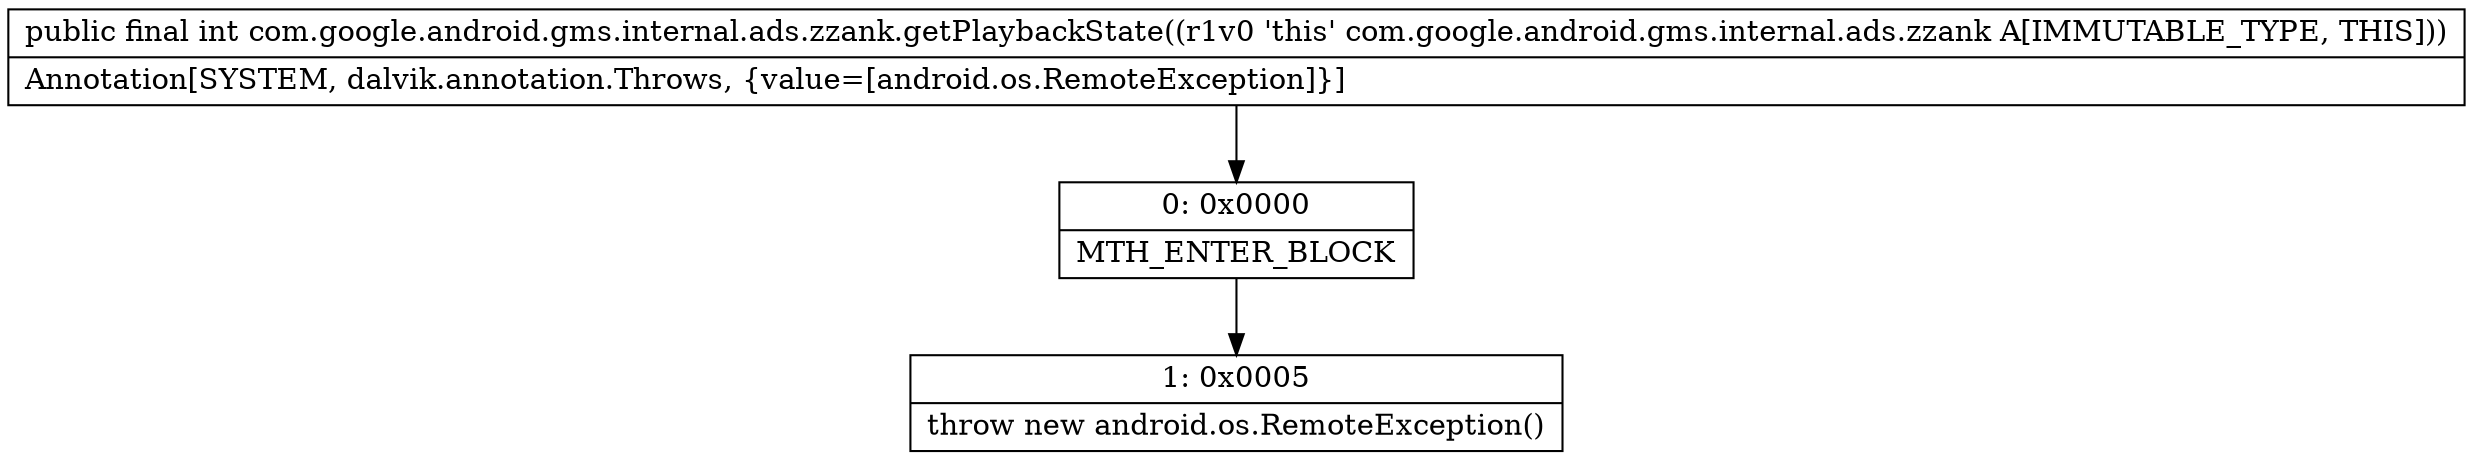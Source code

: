 digraph "CFG forcom.google.android.gms.internal.ads.zzank.getPlaybackState()I" {
Node_0 [shape=record,label="{0\:\ 0x0000|MTH_ENTER_BLOCK\l}"];
Node_1 [shape=record,label="{1\:\ 0x0005|throw new android.os.RemoteException()\l}"];
MethodNode[shape=record,label="{public final int com.google.android.gms.internal.ads.zzank.getPlaybackState((r1v0 'this' com.google.android.gms.internal.ads.zzank A[IMMUTABLE_TYPE, THIS]))  | Annotation[SYSTEM, dalvik.annotation.Throws, \{value=[android.os.RemoteException]\}]\l}"];
MethodNode -> Node_0;
Node_0 -> Node_1;
}

